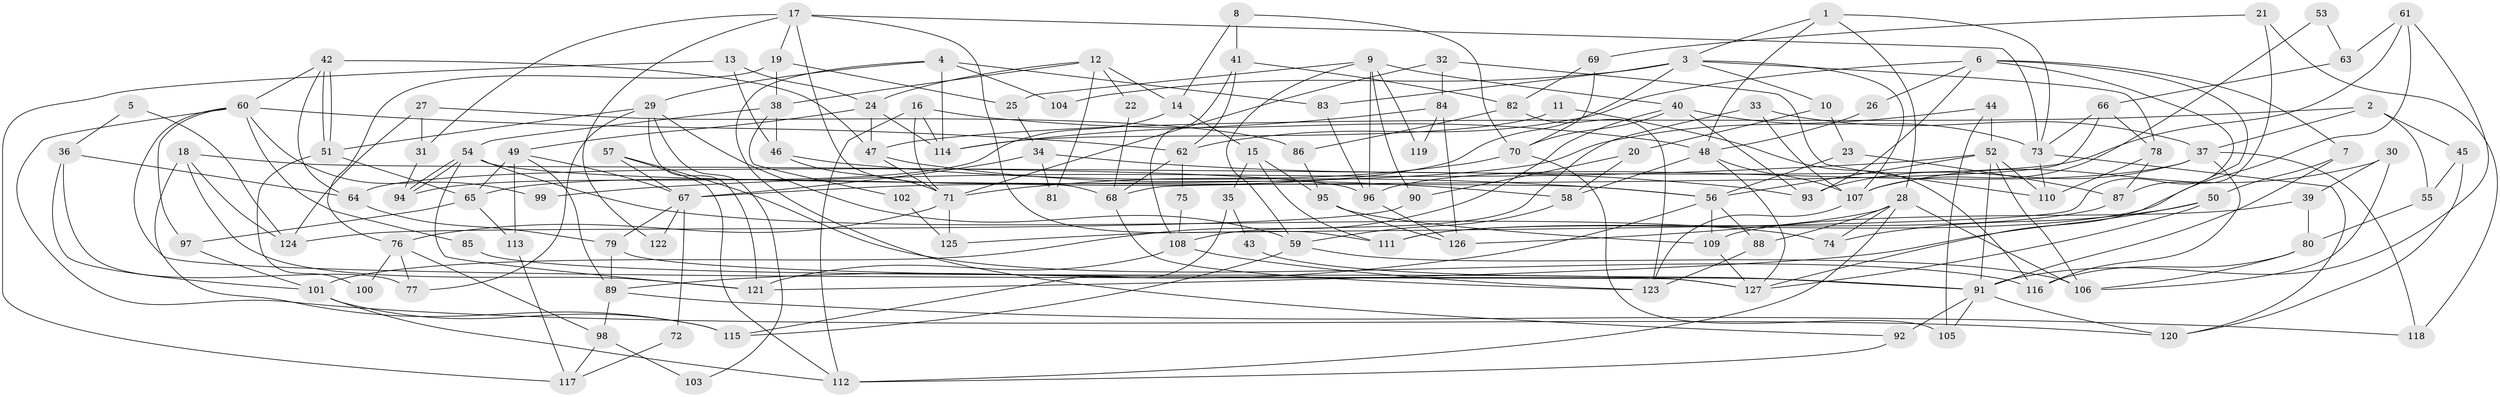 // coarse degree distribution, {8: 0.03409090909090909, 7: 0.1590909090909091, 6: 0.09090909090909091, 2: 0.14772727272727273, 9: 0.045454545454545456, 4: 0.18181818181818182, 3: 0.19318181818181818, 5: 0.13636363636363635, 11: 0.011363636363636364}
// Generated by graph-tools (version 1.1) at 2025/24/03/03/25 07:24:02]
// undirected, 127 vertices, 254 edges
graph export_dot {
graph [start="1"]
  node [color=gray90,style=filled];
  1;
  2;
  3;
  4;
  5;
  6;
  7;
  8;
  9;
  10;
  11;
  12;
  13;
  14;
  15;
  16;
  17;
  18;
  19;
  20;
  21;
  22;
  23;
  24;
  25;
  26;
  27;
  28;
  29;
  30;
  31;
  32;
  33;
  34;
  35;
  36;
  37;
  38;
  39;
  40;
  41;
  42;
  43;
  44;
  45;
  46;
  47;
  48;
  49;
  50;
  51;
  52;
  53;
  54;
  55;
  56;
  57;
  58;
  59;
  60;
  61;
  62;
  63;
  64;
  65;
  66;
  67;
  68;
  69;
  70;
  71;
  72;
  73;
  74;
  75;
  76;
  77;
  78;
  79;
  80;
  81;
  82;
  83;
  84;
  85;
  86;
  87;
  88;
  89;
  90;
  91;
  92;
  93;
  94;
  95;
  96;
  97;
  98;
  99;
  100;
  101;
  102;
  103;
  104;
  105;
  106;
  107;
  108;
  109;
  110;
  111;
  112;
  113;
  114;
  115;
  116;
  117;
  118;
  119;
  120;
  121;
  122;
  123;
  124;
  125;
  126;
  127;
  1 -- 28;
  1 -- 3;
  1 -- 48;
  1 -- 73;
  2 -- 55;
  2 -- 47;
  2 -- 37;
  2 -- 45;
  3 -- 83;
  3 -- 65;
  3 -- 10;
  3 -- 78;
  3 -- 104;
  3 -- 107;
  4 -- 114;
  4 -- 92;
  4 -- 29;
  4 -- 83;
  4 -- 104;
  5 -- 36;
  5 -- 124;
  6 -- 127;
  6 -- 7;
  6 -- 26;
  6 -- 62;
  6 -- 93;
  6 -- 125;
  7 -- 50;
  7 -- 91;
  8 -- 41;
  8 -- 70;
  8 -- 14;
  9 -- 40;
  9 -- 59;
  9 -- 25;
  9 -- 90;
  9 -- 96;
  9 -- 119;
  10 -- 23;
  10 -- 20;
  11 -- 114;
  11 -- 116;
  12 -- 38;
  12 -- 24;
  12 -- 14;
  12 -- 22;
  12 -- 81;
  13 -- 24;
  13 -- 46;
  13 -- 117;
  14 -- 15;
  14 -- 94;
  15 -- 95;
  15 -- 35;
  15 -- 111;
  16 -- 71;
  16 -- 48;
  16 -- 112;
  16 -- 114;
  17 -- 73;
  17 -- 111;
  17 -- 19;
  17 -- 31;
  17 -- 68;
  17 -- 122;
  18 -- 121;
  18 -- 124;
  18 -- 96;
  18 -- 115;
  19 -- 76;
  19 -- 25;
  19 -- 38;
  20 -- 58;
  20 -- 90;
  21 -- 118;
  21 -- 87;
  21 -- 69;
  22 -- 68;
  23 -- 87;
  23 -- 56;
  24 -- 49;
  24 -- 47;
  24 -- 114;
  25 -- 34;
  26 -- 48;
  27 -- 31;
  27 -- 86;
  27 -- 124;
  28 -- 88;
  28 -- 74;
  28 -- 106;
  28 -- 112;
  28 -- 126;
  29 -- 121;
  29 -- 51;
  29 -- 59;
  29 -- 77;
  29 -- 103;
  30 -- 107;
  30 -- 39;
  30 -- 106;
  31 -- 94;
  32 -- 84;
  32 -- 110;
  32 -- 71;
  33 -- 37;
  33 -- 107;
  33 -- 108;
  34 -- 93;
  34 -- 67;
  34 -- 81;
  35 -- 115;
  35 -- 43;
  36 -- 64;
  36 -- 101;
  36 -- 77;
  37 -- 96;
  37 -- 93;
  37 -- 116;
  37 -- 118;
  38 -- 54;
  38 -- 46;
  38 -- 102;
  39 -- 80;
  39 -- 109;
  40 -- 101;
  40 -- 93;
  40 -- 70;
  40 -- 73;
  41 -- 108;
  41 -- 62;
  41 -- 82;
  42 -- 51;
  42 -- 51;
  42 -- 60;
  42 -- 47;
  42 -- 64;
  43 -- 91;
  44 -- 52;
  44 -- 105;
  44 -- 67;
  45 -- 120;
  45 -- 55;
  46 -- 71;
  46 -- 56;
  47 -- 71;
  47 -- 58;
  48 -- 58;
  48 -- 107;
  48 -- 127;
  49 -- 89;
  49 -- 67;
  49 -- 65;
  49 -- 113;
  50 -- 121;
  50 -- 127;
  50 -- 74;
  51 -- 65;
  51 -- 100;
  52 -- 110;
  52 -- 106;
  52 -- 56;
  52 -- 91;
  52 -- 99;
  53 -- 107;
  53 -- 63;
  54 -- 56;
  54 -- 94;
  54 -- 94;
  54 -- 74;
  54 -- 121;
  55 -- 80;
  56 -- 88;
  56 -- 89;
  56 -- 109;
  57 -- 112;
  57 -- 67;
  57 -- 116;
  58 -- 59;
  59 -- 106;
  59 -- 115;
  60 -- 97;
  60 -- 120;
  60 -- 62;
  60 -- 85;
  60 -- 99;
  60 -- 127;
  61 -- 64;
  61 -- 91;
  61 -- 63;
  61 -- 111;
  62 -- 68;
  62 -- 75;
  63 -- 66;
  64 -- 79;
  65 -- 97;
  65 -- 113;
  66 -- 68;
  66 -- 73;
  66 -- 78;
  67 -- 72;
  67 -- 79;
  67 -- 122;
  68 -- 123;
  69 -- 82;
  69 -- 70;
  70 -- 71;
  70 -- 105;
  71 -- 76;
  71 -- 125;
  72 -- 117;
  73 -- 110;
  73 -- 120;
  75 -- 108;
  76 -- 77;
  76 -- 98;
  76 -- 100;
  78 -- 87;
  78 -- 110;
  79 -- 89;
  79 -- 91;
  80 -- 106;
  80 -- 116;
  82 -- 123;
  82 -- 86;
  83 -- 96;
  84 -- 126;
  84 -- 114;
  84 -- 119;
  85 -- 127;
  86 -- 95;
  87 -- 111;
  88 -- 123;
  89 -- 98;
  89 -- 118;
  90 -- 124;
  91 -- 92;
  91 -- 105;
  91 -- 120;
  92 -- 112;
  95 -- 109;
  95 -- 126;
  96 -- 126;
  97 -- 101;
  98 -- 117;
  98 -- 103;
  101 -- 115;
  101 -- 112;
  102 -- 125;
  107 -- 123;
  108 -- 123;
  108 -- 121;
  109 -- 127;
  113 -- 117;
}
